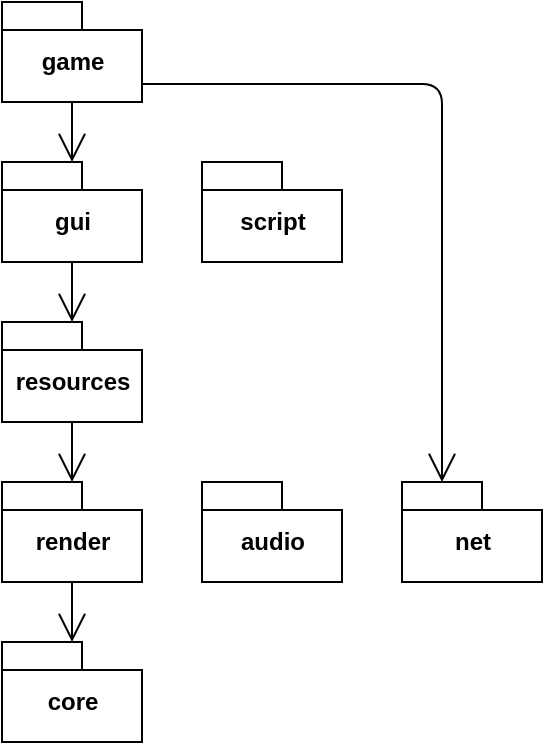 <mxfile version="13.6.0" type="device"><diagram id="C5RBs43oDa-KdzZeNtuy" name="Page-1"><mxGraphModel dx="1185" dy="1804" grid="1" gridSize="10" guides="1" tooltips="1" connect="1" arrows="1" fold="1" page="1" pageScale="1" pageWidth="827" pageHeight="1169" math="0" shadow="0"><root><mxCell id="WIyWlLk6GJQsqaUBKTNV-0"/><mxCell id="WIyWlLk6GJQsqaUBKTNV-1" parent="WIyWlLk6GJQsqaUBKTNV-0"/><mxCell id="JLfgbBbCc5jRT3OQYQu2-0" value="core" style="shape=folder;fontStyle=1;spacingTop=10;tabWidth=40;tabHeight=14;tabPosition=left;html=1;" parent="WIyWlLk6GJQsqaUBKTNV-1" vertex="1"><mxGeometry x="30" y="-290" width="70" height="50" as="geometry"/></mxCell><mxCell id="JLfgbBbCc5jRT3OQYQu2-1" value="resources" style="shape=folder;fontStyle=1;spacingTop=10;tabWidth=40;tabHeight=14;tabPosition=left;html=1;" parent="WIyWlLk6GJQsqaUBKTNV-1" vertex="1"><mxGeometry x="30" y="-450" width="70" height="50" as="geometry"/></mxCell><mxCell id="JLfgbBbCc5jRT3OQYQu2-2" value="render" style="shape=folder;fontStyle=1;spacingTop=10;tabWidth=40;tabHeight=14;tabPosition=left;html=1;" parent="WIyWlLk6GJQsqaUBKTNV-1" vertex="1"><mxGeometry x="30" y="-370" width="70" height="50" as="geometry"/></mxCell><mxCell id="JLfgbBbCc5jRT3OQYQu2-3" value="audio" style="shape=folder;fontStyle=1;spacingTop=10;tabWidth=40;tabHeight=14;tabPosition=left;html=1;" parent="WIyWlLk6GJQsqaUBKTNV-1" vertex="1"><mxGeometry x="130" y="-370" width="70" height="50" as="geometry"/></mxCell><mxCell id="JLfgbBbCc5jRT3OQYQu2-4" value="net" style="shape=folder;fontStyle=1;spacingTop=10;tabWidth=40;tabHeight=14;tabPosition=left;html=1;" parent="WIyWlLk6GJQsqaUBKTNV-1" vertex="1"><mxGeometry x="230" y="-370" width="70" height="50" as="geometry"/></mxCell><mxCell id="JLfgbBbCc5jRT3OQYQu2-5" value="game" style="shape=folder;fontStyle=1;spacingTop=10;tabWidth=40;tabHeight=14;tabPosition=left;html=1;" parent="WIyWlLk6GJQsqaUBKTNV-1" vertex="1"><mxGeometry x="30" y="-610" width="70" height="50" as="geometry"/></mxCell><mxCell id="JLfgbBbCc5jRT3OQYQu2-6" value="script" style="shape=folder;fontStyle=1;spacingTop=10;tabWidth=40;tabHeight=14;tabPosition=left;html=1;" parent="WIyWlLk6GJQsqaUBKTNV-1" vertex="1"><mxGeometry x="130" y="-530" width="70" height="50" as="geometry"/></mxCell><mxCell id="JLfgbBbCc5jRT3OQYQu2-7" value="gui" style="shape=folder;fontStyle=1;spacingTop=10;tabWidth=40;tabHeight=14;tabPosition=left;html=1;" parent="WIyWlLk6GJQsqaUBKTNV-1" vertex="1"><mxGeometry x="30" y="-530" width="70" height="50" as="geometry"/></mxCell><mxCell id="JLfgbBbCc5jRT3OQYQu2-23" value="" style="endArrow=open;endFill=1;endSize=12;html=1;exitX=0;exitY=0;exitDx=70;exitDy=41;exitPerimeter=0;entryX=0;entryY=0;entryDx=20;entryDy=0;entryPerimeter=0;" parent="WIyWlLk6GJQsqaUBKTNV-1" source="JLfgbBbCc5jRT3OQYQu2-5" target="JLfgbBbCc5jRT3OQYQu2-4" edge="1"><mxGeometry width="160" relative="1" as="geometry"><mxPoint x="300" y="-570" as="sourcePoint"/><mxPoint x="460" y="-570" as="targetPoint"/><Array as="points"><mxPoint x="250" y="-569"/></Array></mxGeometry></mxCell><mxCell id="JLfgbBbCc5jRT3OQYQu2-25" value="" style="endArrow=open;endFill=1;endSize=12;html=1;" parent="WIyWlLk6GJQsqaUBKTNV-1" source="JLfgbBbCc5jRT3OQYQu2-5" target="JLfgbBbCc5jRT3OQYQu2-7" edge="1"><mxGeometry width="160" relative="1" as="geometry"><mxPoint x="140" y="-640" as="sourcePoint"/><mxPoint x="300" y="-640" as="targetPoint"/></mxGeometry></mxCell><mxCell id="a9jxpiiBqkMODDtt4GD--1" value="" style="endArrow=open;endFill=1;endSize=12;html=1;" edge="1" parent="WIyWlLk6GJQsqaUBKTNV-1" source="JLfgbBbCc5jRT3OQYQu2-1" target="JLfgbBbCc5jRT3OQYQu2-2"><mxGeometry width="160" relative="1" as="geometry"><mxPoint x="130" y="-410" as="sourcePoint"/><mxPoint x="290" y="-410" as="targetPoint"/></mxGeometry></mxCell><mxCell id="a9jxpiiBqkMODDtt4GD--2" value="" style="endArrow=open;endFill=1;endSize=12;html=1;" edge="1" parent="WIyWlLk6GJQsqaUBKTNV-1" source="JLfgbBbCc5jRT3OQYQu2-7" target="JLfgbBbCc5jRT3OQYQu2-1"><mxGeometry width="160" relative="1" as="geometry"><mxPoint x="120" y="-420" as="sourcePoint"/><mxPoint x="280" y="-420" as="targetPoint"/></mxGeometry></mxCell><mxCell id="a9jxpiiBqkMODDtt4GD--3" value="" style="endArrow=open;endFill=1;endSize=12;html=1;" edge="1" parent="WIyWlLk6GJQsqaUBKTNV-1" source="JLfgbBbCc5jRT3OQYQu2-2" target="JLfgbBbCc5jRT3OQYQu2-0"><mxGeometry width="160" relative="1" as="geometry"><mxPoint x="180" y="-230" as="sourcePoint"/><mxPoint x="340" y="-230" as="targetPoint"/></mxGeometry></mxCell></root></mxGraphModel></diagram></mxfile>